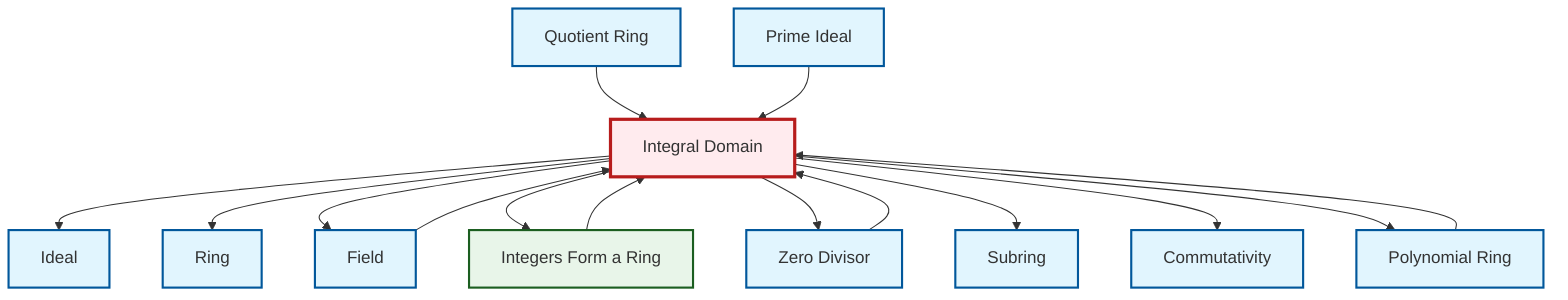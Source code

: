 graph TD
    classDef definition fill:#e1f5fe,stroke:#01579b,stroke-width:2px
    classDef theorem fill:#f3e5f5,stroke:#4a148c,stroke-width:2px
    classDef axiom fill:#fff3e0,stroke:#e65100,stroke-width:2px
    classDef example fill:#e8f5e9,stroke:#1b5e20,stroke-width:2px
    classDef current fill:#ffebee,stroke:#b71c1c,stroke-width:3px
    def-prime-ideal["Prime Ideal"]:::definition
    def-zero-divisor["Zero Divisor"]:::definition
    def-ideal["Ideal"]:::definition
    def-field["Field"]:::definition
    def-quotient-ring["Quotient Ring"]:::definition
    def-integral-domain["Integral Domain"]:::definition
    def-ring["Ring"]:::definition
    def-commutativity["Commutativity"]:::definition
    def-polynomial-ring["Polynomial Ring"]:::definition
    def-subring["Subring"]:::definition
    ex-integers-ring["Integers Form a Ring"]:::example
    def-integral-domain --> def-ideal
    ex-integers-ring --> def-integral-domain
    def-quotient-ring --> def-integral-domain
    def-integral-domain --> def-ring
    def-field --> def-integral-domain
    def-integral-domain --> def-field
    def-integral-domain --> ex-integers-ring
    def-integral-domain --> def-zero-divisor
    def-integral-domain --> def-subring
    def-integral-domain --> def-commutativity
    def-zero-divisor --> def-integral-domain
    def-prime-ideal --> def-integral-domain
    def-polynomial-ring --> def-integral-domain
    def-integral-domain --> def-polynomial-ring
    class def-integral-domain current